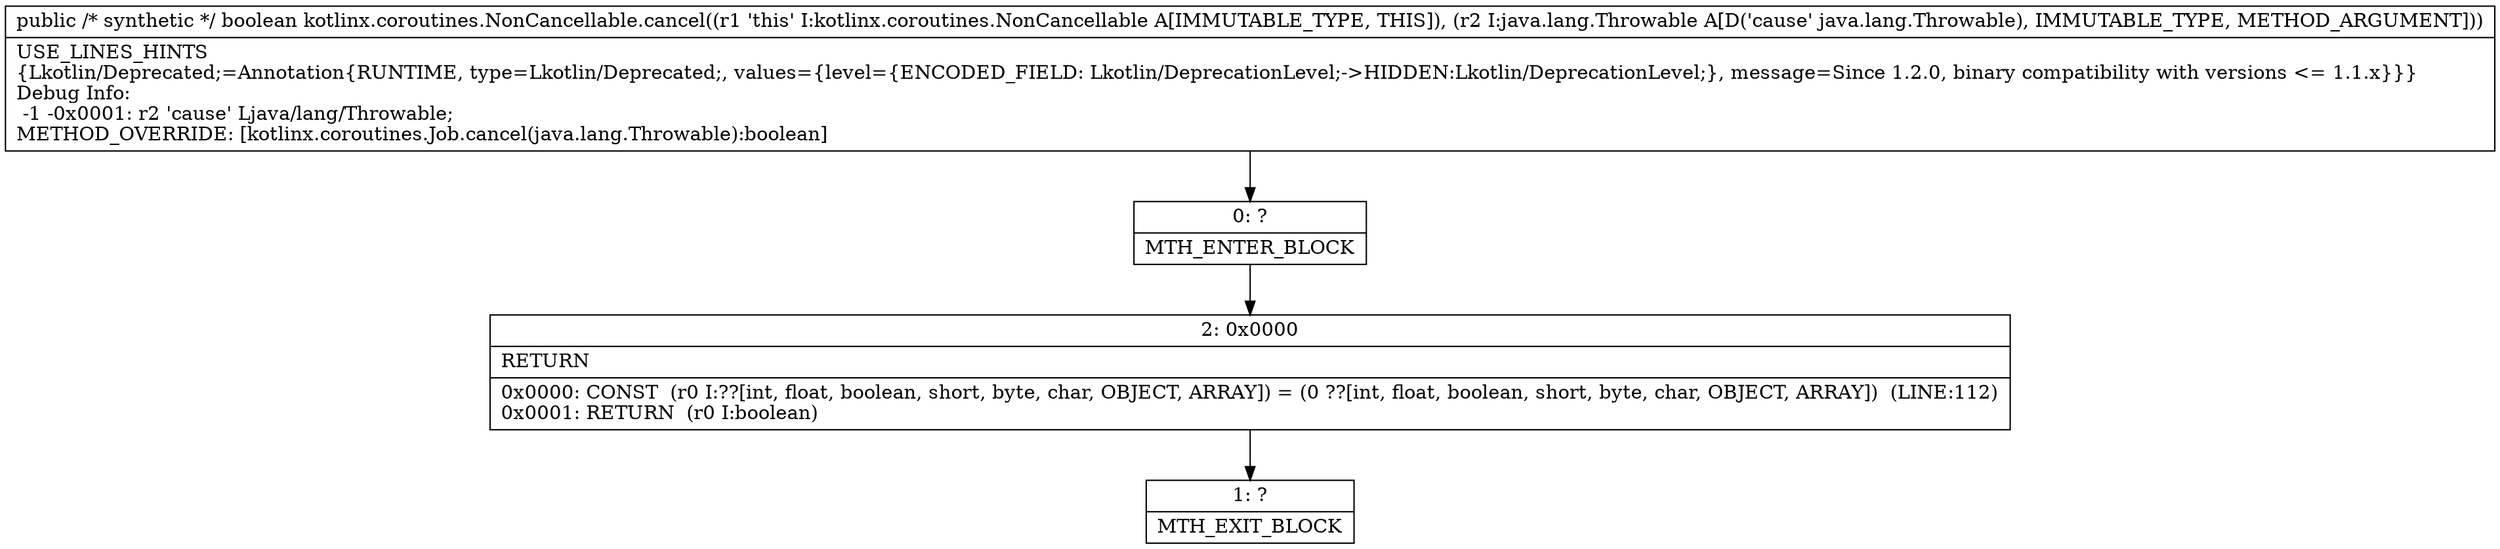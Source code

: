 digraph "CFG forkotlinx.coroutines.NonCancellable.cancel(Ljava\/lang\/Throwable;)Z" {
Node_0 [shape=record,label="{0\:\ ?|MTH_ENTER_BLOCK\l}"];
Node_2 [shape=record,label="{2\:\ 0x0000|RETURN\l|0x0000: CONST  (r0 I:??[int, float, boolean, short, byte, char, OBJECT, ARRAY]) = (0 ??[int, float, boolean, short, byte, char, OBJECT, ARRAY])  (LINE:112)\l0x0001: RETURN  (r0 I:boolean) \l}"];
Node_1 [shape=record,label="{1\:\ ?|MTH_EXIT_BLOCK\l}"];
MethodNode[shape=record,label="{public \/* synthetic *\/ boolean kotlinx.coroutines.NonCancellable.cancel((r1 'this' I:kotlinx.coroutines.NonCancellable A[IMMUTABLE_TYPE, THIS]), (r2 I:java.lang.Throwable A[D('cause' java.lang.Throwable), IMMUTABLE_TYPE, METHOD_ARGUMENT]))  | USE_LINES_HINTS\l\{Lkotlin\/Deprecated;=Annotation\{RUNTIME, type=Lkotlin\/Deprecated;, values=\{level=\{ENCODED_FIELD: Lkotlin\/DeprecationLevel;\-\>HIDDEN:Lkotlin\/DeprecationLevel;\}, message=Since 1.2.0, binary compatibility with versions \<= 1.1.x\}\}\}\lDebug Info:\l  \-1 \-0x0001: r2 'cause' Ljava\/lang\/Throwable;\lMETHOD_OVERRIDE: [kotlinx.coroutines.Job.cancel(java.lang.Throwable):boolean]\l}"];
MethodNode -> Node_0;Node_0 -> Node_2;
Node_2 -> Node_1;
}

